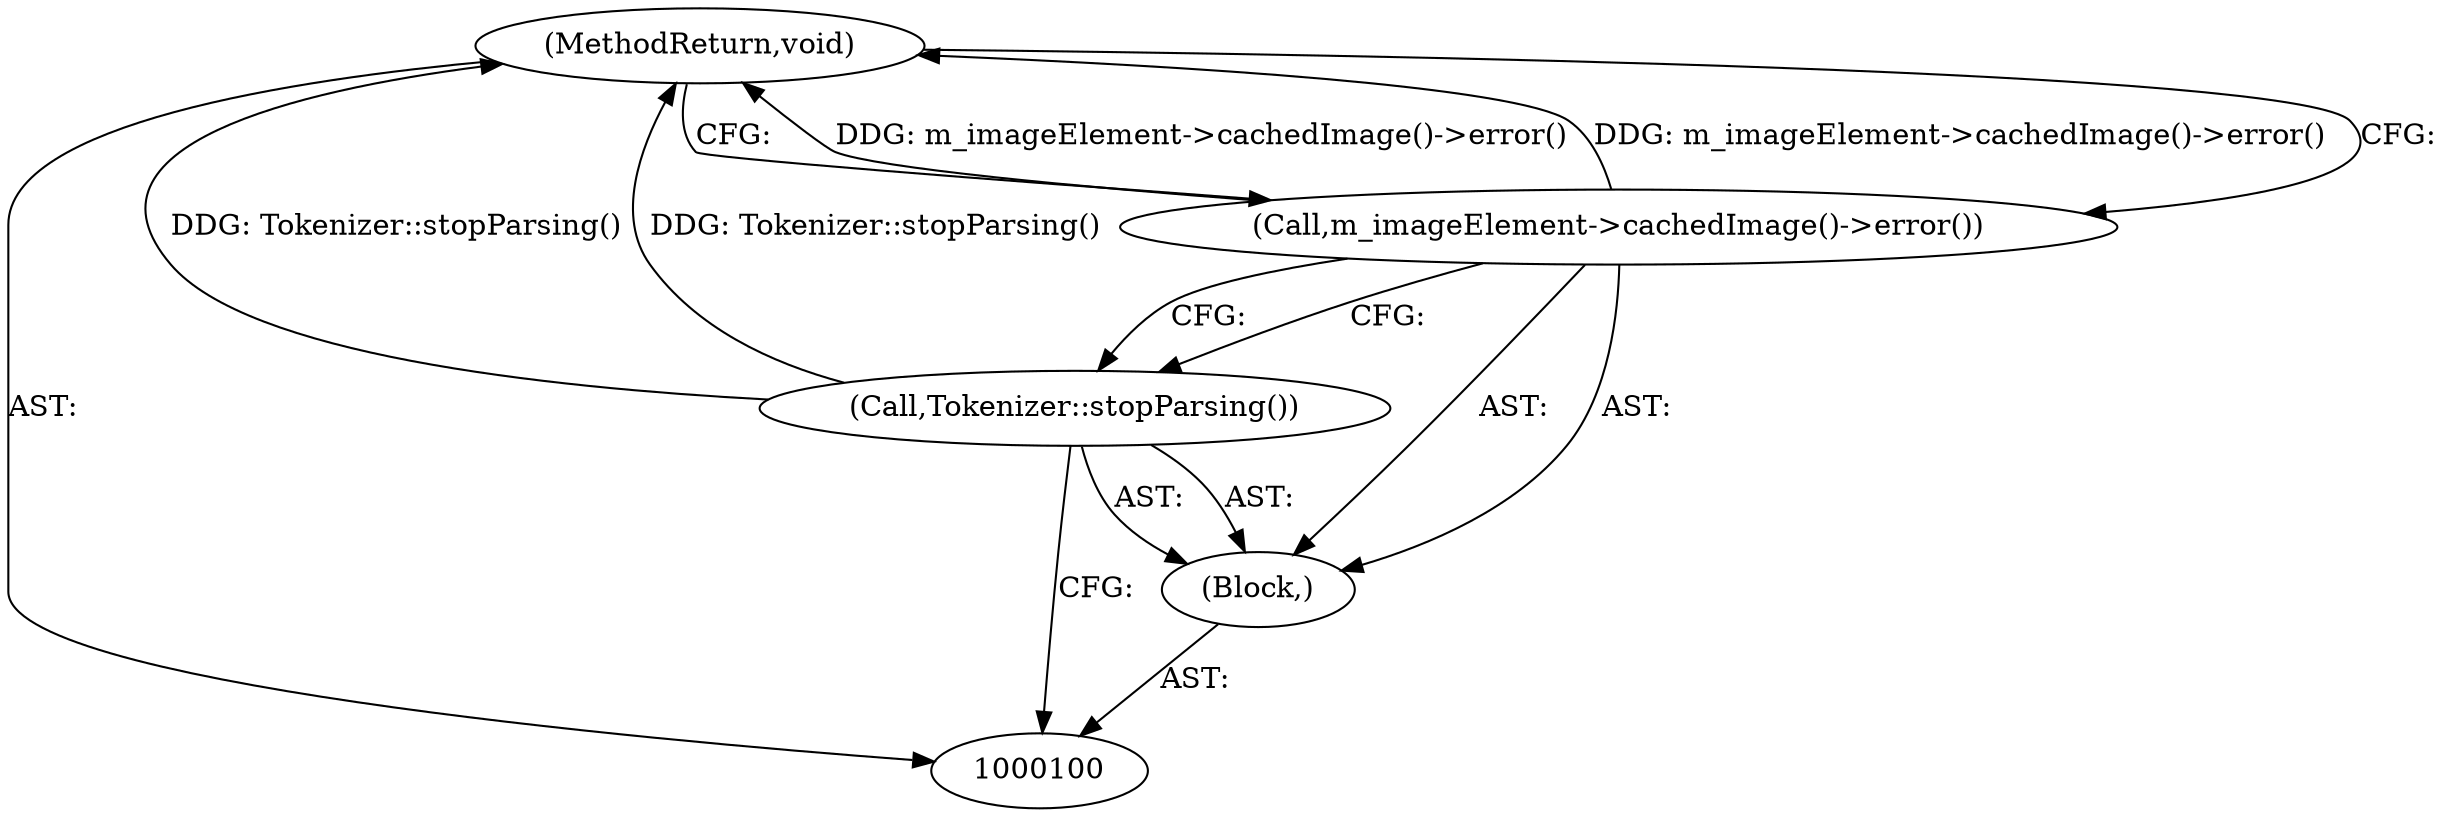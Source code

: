 digraph "1_Chrome_b8a29dc352cfcbc8d1d6476b07a483bec18e6808_0" {
"1000104" [label="(MethodReturn,void)"];
"1000101" [label="(Block,)"];
"1000102" [label="(Call,Tokenizer::stopParsing())"];
"1000103" [label="(Call,m_imageElement->cachedImage()->error())"];
"1000104" -> "1000100"  [label="AST: "];
"1000104" -> "1000103"  [label="CFG: "];
"1000103" -> "1000104"  [label="DDG: m_imageElement->cachedImage()->error()"];
"1000102" -> "1000104"  [label="DDG: Tokenizer::stopParsing()"];
"1000101" -> "1000100"  [label="AST: "];
"1000102" -> "1000101"  [label="AST: "];
"1000103" -> "1000101"  [label="AST: "];
"1000102" -> "1000101"  [label="AST: "];
"1000102" -> "1000100"  [label="CFG: "];
"1000103" -> "1000102"  [label="CFG: "];
"1000102" -> "1000104"  [label="DDG: Tokenizer::stopParsing()"];
"1000103" -> "1000101"  [label="AST: "];
"1000103" -> "1000102"  [label="CFG: "];
"1000104" -> "1000103"  [label="CFG: "];
"1000103" -> "1000104"  [label="DDG: m_imageElement->cachedImage()->error()"];
}
